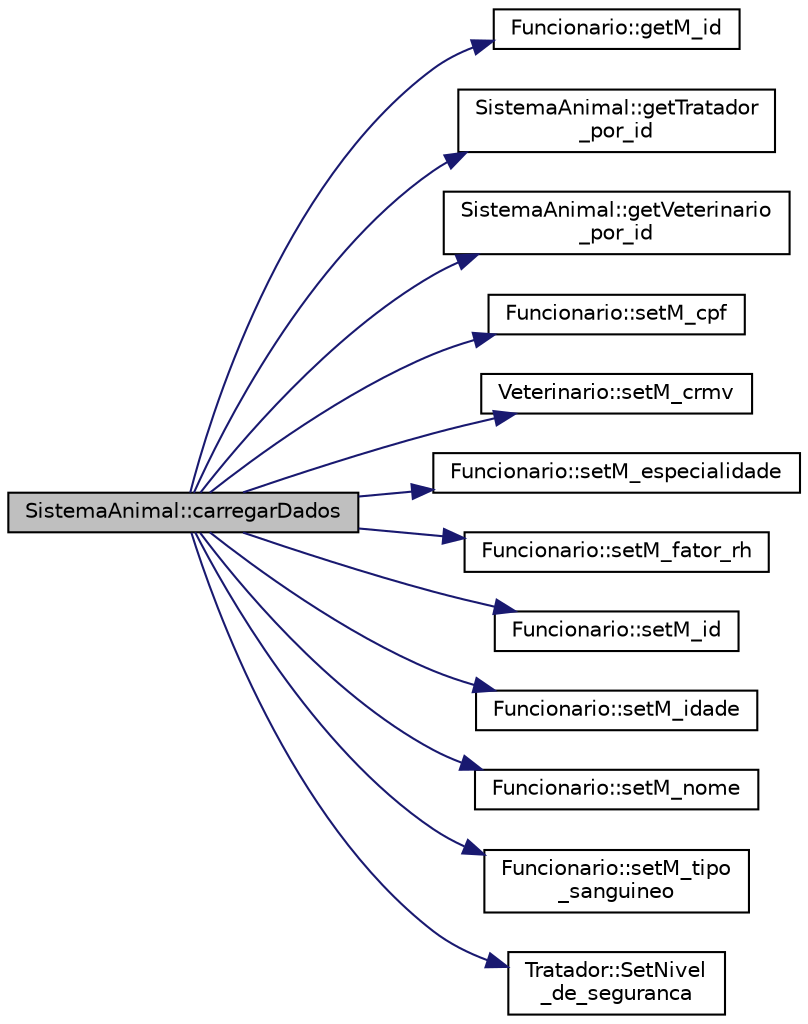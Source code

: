 digraph "SistemaAnimal::carregarDados"
{
  edge [fontname="Helvetica",fontsize="10",labelfontname="Helvetica",labelfontsize="10"];
  node [fontname="Helvetica",fontsize="10",shape=record];
  rankdir="LR";
  Node51 [label="SistemaAnimal::carregarDados",height=0.2,width=0.4,color="black", fillcolor="grey75", style="filled", fontcolor="black"];
  Node51 -> Node52 [color="midnightblue",fontsize="10",style="solid",fontname="Helvetica"];
  Node52 [label="Funcionario::getM_id",height=0.2,width=0.4,color="black", fillcolor="white", style="filled",URL="$class_funcionario.html#a28862fda8ac97bae17caa6c6d8659ca8"];
  Node51 -> Node53 [color="midnightblue",fontsize="10",style="solid",fontname="Helvetica"];
  Node53 [label="SistemaAnimal::getTratador\l_por_id",height=0.2,width=0.4,color="black", fillcolor="white", style="filled",URL="$class_sistema_animal.html#a377a210a34743c9ff1f67749f032a437"];
  Node51 -> Node54 [color="midnightblue",fontsize="10",style="solid",fontname="Helvetica"];
  Node54 [label="SistemaAnimal::getVeterinario\l_por_id",height=0.2,width=0.4,color="black", fillcolor="white", style="filled",URL="$class_sistema_animal.html#a557958f44f387d78fb3ba0ed9ac99edc"];
  Node51 -> Node55 [color="midnightblue",fontsize="10",style="solid",fontname="Helvetica"];
  Node55 [label="Funcionario::setM_cpf",height=0.2,width=0.4,color="black", fillcolor="white", style="filled",URL="$class_funcionario.html#a34df8d7817934b39bf55862532f222f6"];
  Node51 -> Node56 [color="midnightblue",fontsize="10",style="solid",fontname="Helvetica"];
  Node56 [label="Veterinario::setM_crmv",height=0.2,width=0.4,color="black", fillcolor="white", style="filled",URL="$class_veterinario.html#acf26003c9aea0fdc3fe5e1d52ff4772f"];
  Node51 -> Node57 [color="midnightblue",fontsize="10",style="solid",fontname="Helvetica"];
  Node57 [label="Funcionario::setM_especialidade",height=0.2,width=0.4,color="black", fillcolor="white", style="filled",URL="$class_funcionario.html#a19534737bd7bf7f4b308bffebdfaa9cd"];
  Node51 -> Node58 [color="midnightblue",fontsize="10",style="solid",fontname="Helvetica"];
  Node58 [label="Funcionario::setM_fator_rh",height=0.2,width=0.4,color="black", fillcolor="white", style="filled",URL="$class_funcionario.html#a96f023d8dbc4b2ee7ead46a1cb91e9a2"];
  Node51 -> Node59 [color="midnightblue",fontsize="10",style="solid",fontname="Helvetica"];
  Node59 [label="Funcionario::setM_id",height=0.2,width=0.4,color="black", fillcolor="white", style="filled",URL="$class_funcionario.html#a9918c88dd2985cb8643f28407e5f0236"];
  Node51 -> Node60 [color="midnightblue",fontsize="10",style="solid",fontname="Helvetica"];
  Node60 [label="Funcionario::setM_idade",height=0.2,width=0.4,color="black", fillcolor="white", style="filled",URL="$class_funcionario.html#a94d479f6870613825b0d6fb1b914bac0"];
  Node51 -> Node61 [color="midnightblue",fontsize="10",style="solid",fontname="Helvetica"];
  Node61 [label="Funcionario::setM_nome",height=0.2,width=0.4,color="black", fillcolor="white", style="filled",URL="$class_funcionario.html#a85a4128d2eae877de922cd3259054e43"];
  Node51 -> Node62 [color="midnightblue",fontsize="10",style="solid",fontname="Helvetica"];
  Node62 [label="Funcionario::setM_tipo\l_sanguineo",height=0.2,width=0.4,color="black", fillcolor="white", style="filled",URL="$class_funcionario.html#aaa528174dd7a3e3d3d7dfd5a20455a34"];
  Node51 -> Node63 [color="midnightblue",fontsize="10",style="solid",fontname="Helvetica"];
  Node63 [label="Tratador::SetNivel\l_de_seguranca",height=0.2,width=0.4,color="black", fillcolor="white", style="filled",URL="$class_tratador.html#ad6335d5e5a07ee418ec32b7624f2de06"];
}
